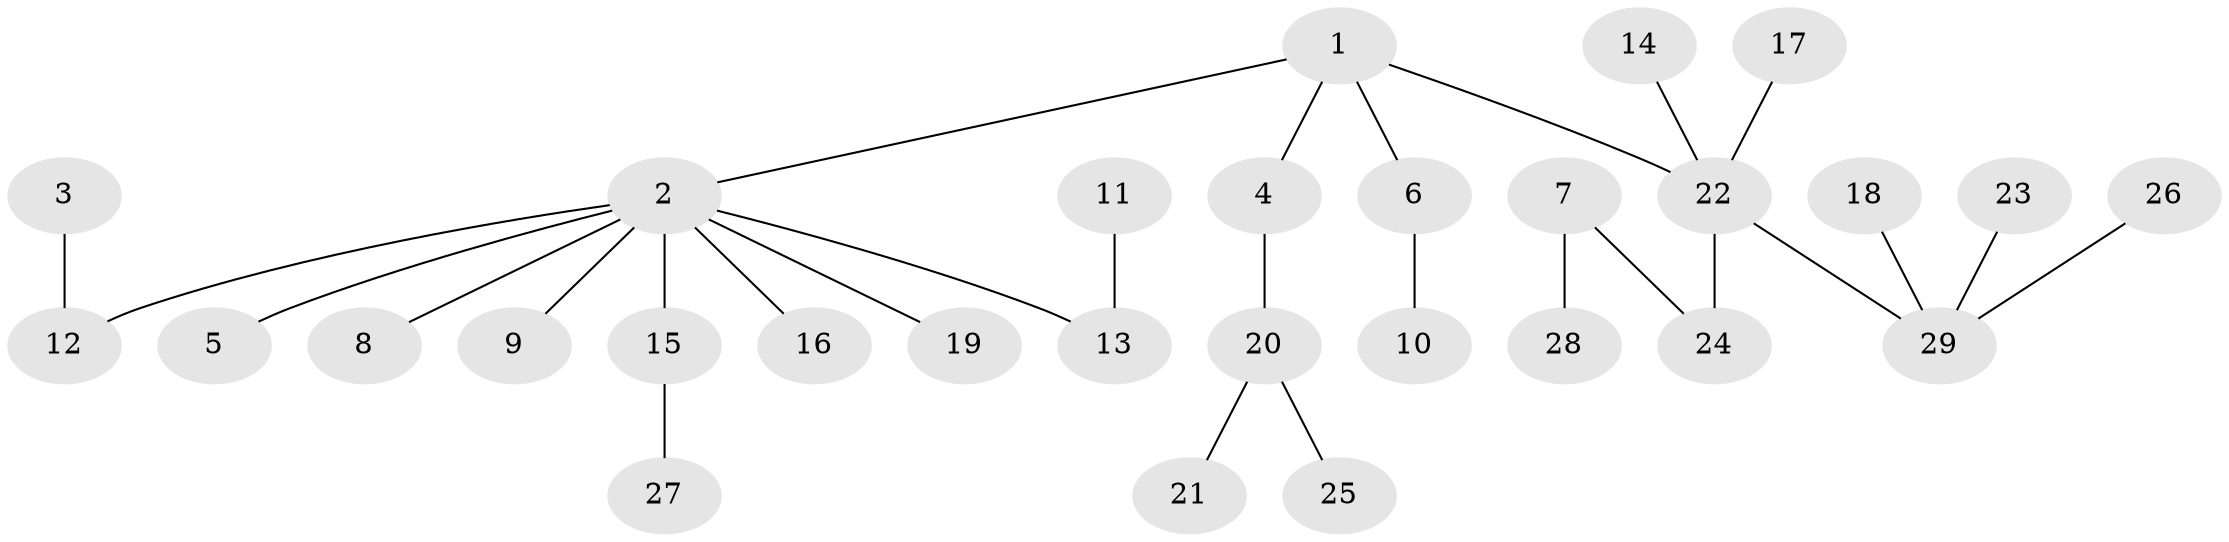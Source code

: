 // original degree distribution, {4: 0.08620689655172414, 7: 0.017241379310344827, 3: 0.15517241379310345, 2: 0.20689655172413793, 6: 0.017241379310344827, 1: 0.5172413793103449}
// Generated by graph-tools (version 1.1) at 2025/50/03/09/25 03:50:17]
// undirected, 29 vertices, 28 edges
graph export_dot {
graph [start="1"]
  node [color=gray90,style=filled];
  1;
  2;
  3;
  4;
  5;
  6;
  7;
  8;
  9;
  10;
  11;
  12;
  13;
  14;
  15;
  16;
  17;
  18;
  19;
  20;
  21;
  22;
  23;
  24;
  25;
  26;
  27;
  28;
  29;
  1 -- 2 [weight=1.0];
  1 -- 4 [weight=1.0];
  1 -- 6 [weight=1.0];
  1 -- 22 [weight=1.0];
  2 -- 5 [weight=1.0];
  2 -- 8 [weight=1.0];
  2 -- 9 [weight=1.0];
  2 -- 12 [weight=1.0];
  2 -- 13 [weight=1.0];
  2 -- 15 [weight=1.0];
  2 -- 16 [weight=1.0];
  2 -- 19 [weight=1.0];
  3 -- 12 [weight=1.0];
  4 -- 20 [weight=1.0];
  6 -- 10 [weight=1.0];
  7 -- 24 [weight=1.0];
  7 -- 28 [weight=1.0];
  11 -- 13 [weight=1.0];
  14 -- 22 [weight=1.0];
  15 -- 27 [weight=1.0];
  17 -- 22 [weight=1.0];
  18 -- 29 [weight=1.0];
  20 -- 21 [weight=1.0];
  20 -- 25 [weight=1.0];
  22 -- 24 [weight=1.0];
  22 -- 29 [weight=1.0];
  23 -- 29 [weight=1.0];
  26 -- 29 [weight=1.0];
}
